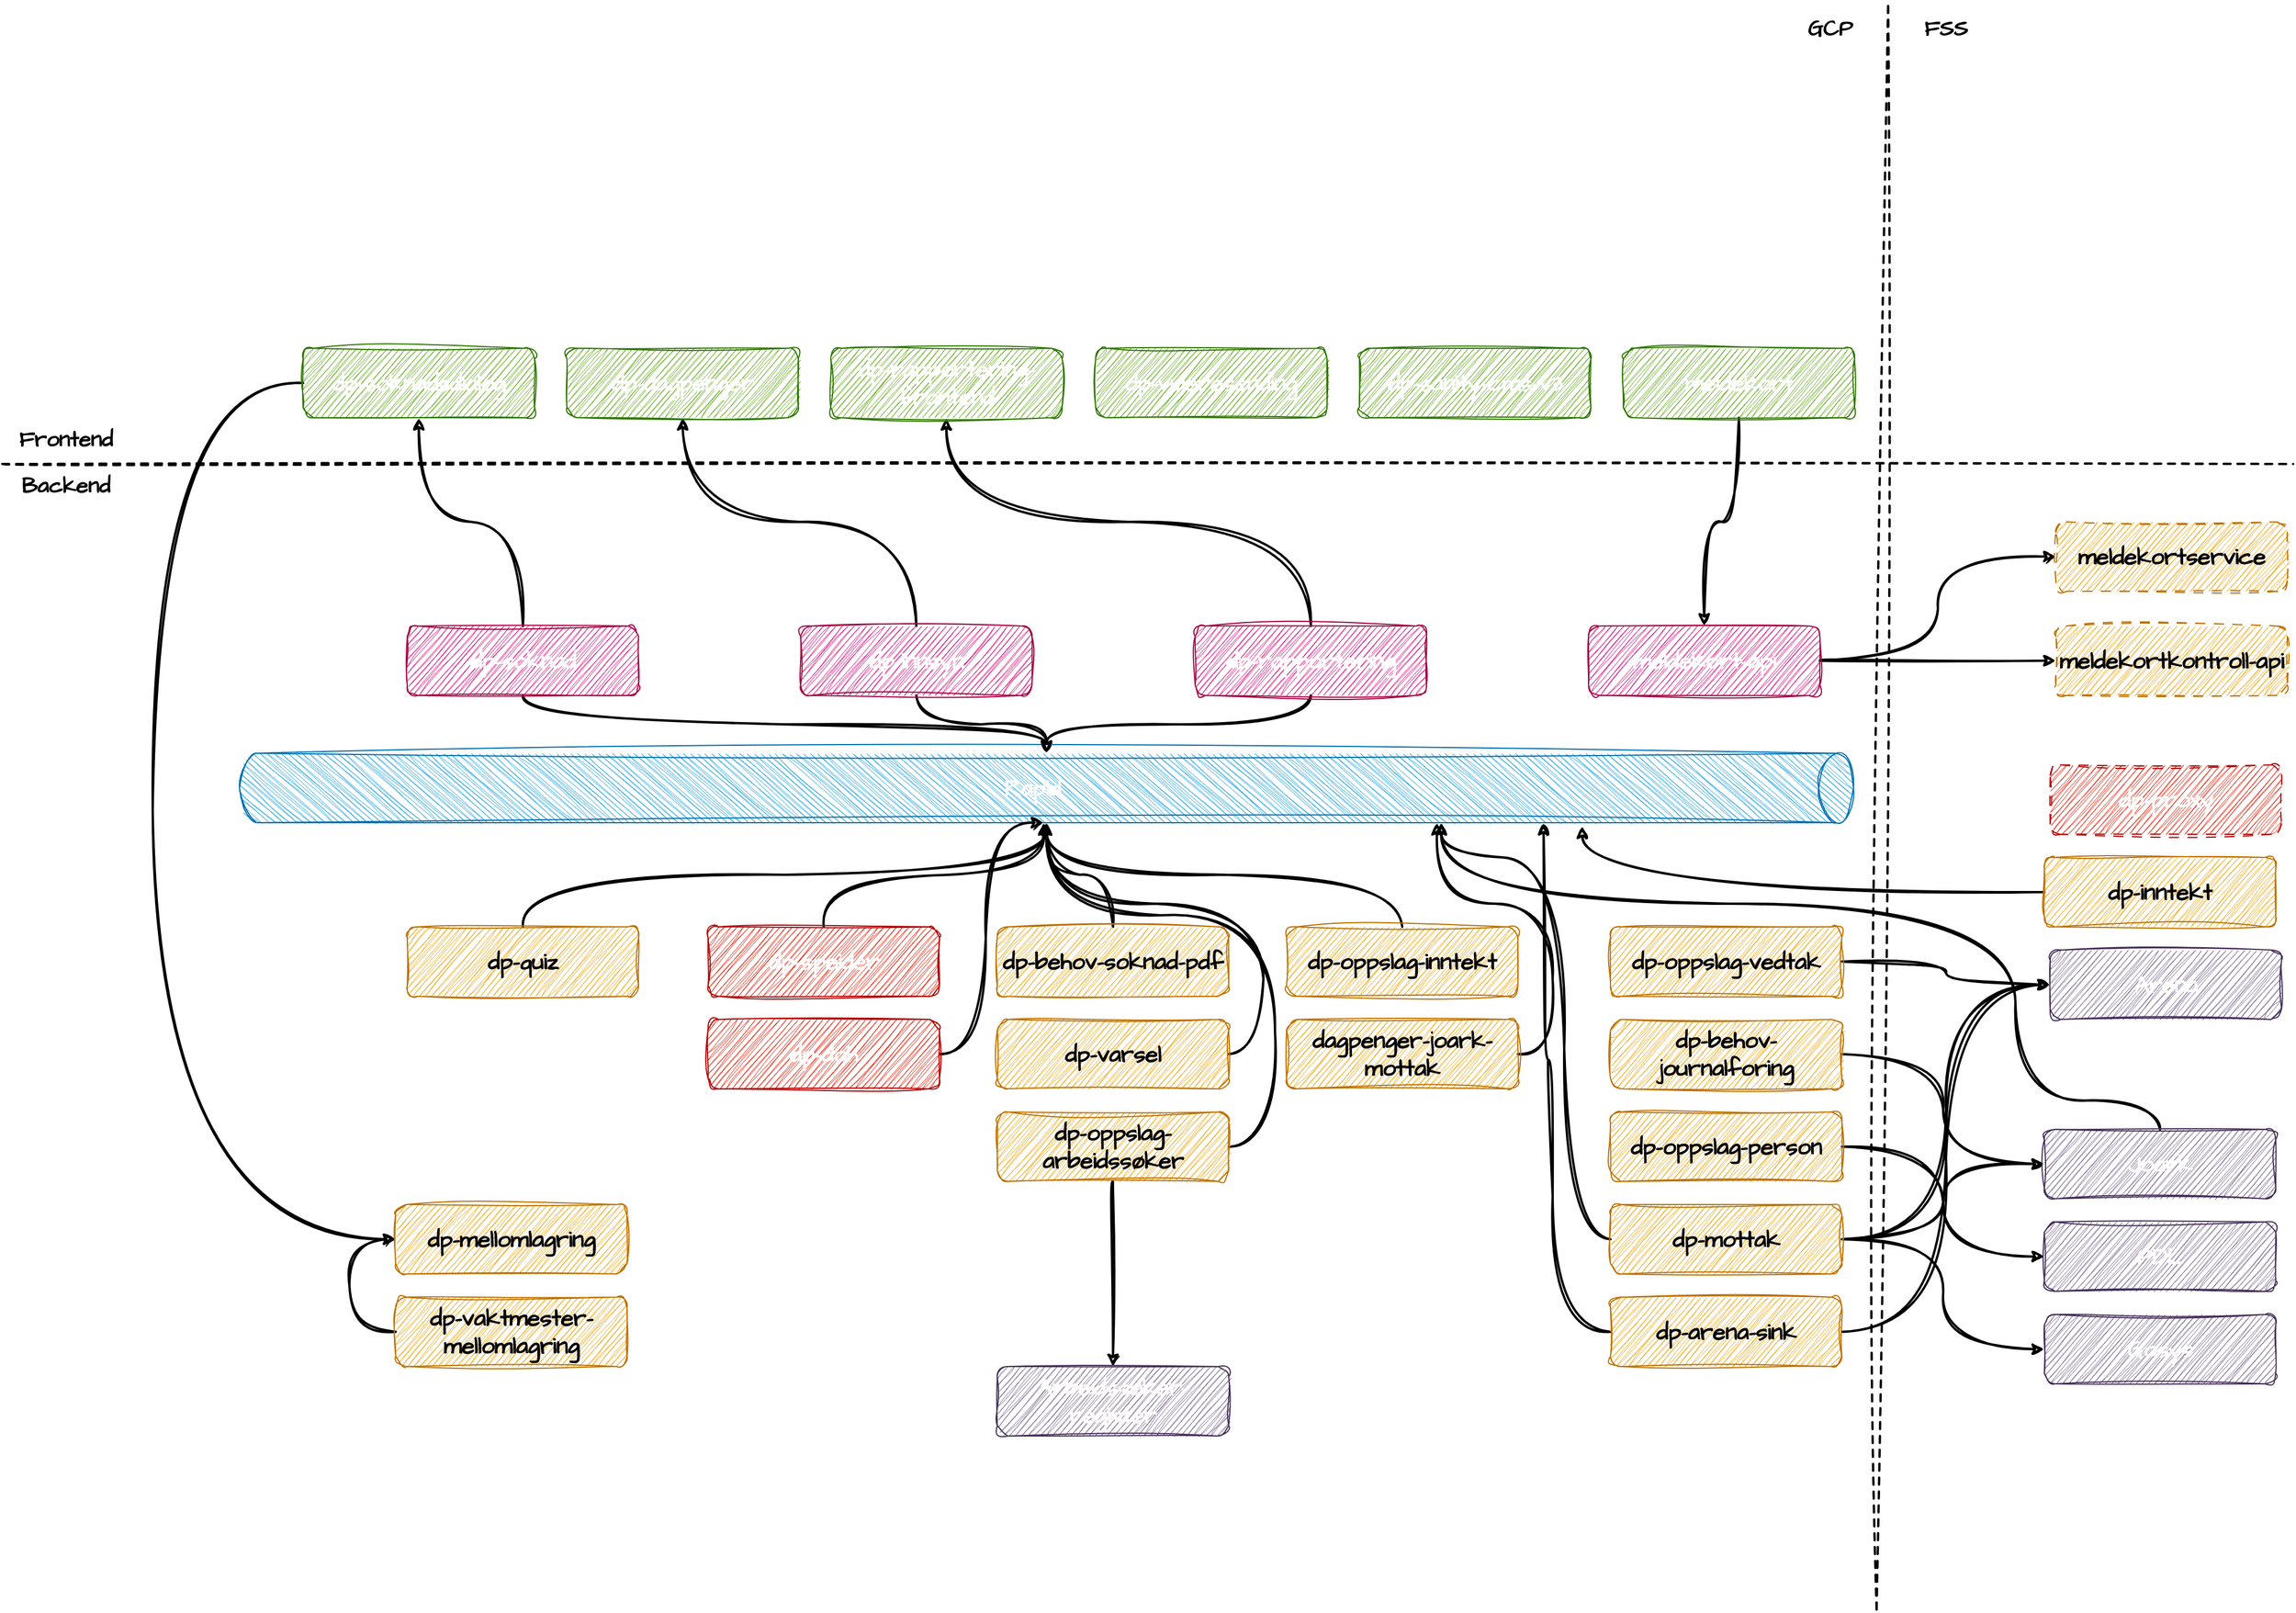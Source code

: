 <mxfile>
    <diagram id="-Lch-_9MEjzNEEFxBhNr" name="Page-1">
        <mxGraphModel dx="3910" dy="2786" grid="1" gridSize="10" guides="1" tooltips="1" connect="1" arrows="1" fold="1" page="1" pageScale="1" pageWidth="827" pageHeight="1169" math="0" shadow="0">
            <root>
                <mxCell id="0"/>
                <mxCell id="1" parent="0"/>
                <mxCell id="87" style="edgeStyle=orthogonalEdgeStyle;curved=1;html=1;entryX=0;entryY=0.5;entryDx=0;entryDy=0;strokeWidth=2;fontSize=20;exitX=0;exitY=0.5;exitDx=0;exitDy=0;sketch=1;curveFitting=1;jiggle=2;fontFamily=Architects Daughter;fontSource=https%3A%2F%2Ffonts.googleapis.com%2Fcss%3Ffamily%3DArchitects%2BDaughter;" parent="1" source="2" target="13" edge="1">
                    <mxGeometry relative="1" as="geometry">
                        <Array as="points">
                            <mxPoint x="-200" y="-70"/>
                            <mxPoint x="-200" y="670"/>
                        </Array>
                    </mxGeometry>
                </mxCell>
                <mxCell id="2" value="dp-soknadsdialog" style="rounded=1;whiteSpace=wrap;html=1;fillColor=#60a917;fontColor=#ffffff;strokeColor=#2D7600;fontSize=20;fontStyle=1;sketch=1;curveFitting=1;jiggle=2;fontFamily=Architects Daughter;fontSource=https%3A%2F%2Ffonts.googleapis.com%2Fcss%3Ffamily%3DArchitects%2BDaughter;" parent="1" vertex="1">
                    <mxGeometry x="-70" y="-100" width="200" height="60" as="geometry"/>
                </mxCell>
                <mxCell id="16" style="edgeStyle=orthogonalEdgeStyle;shape=connector;curved=1;rounded=1;html=1;labelBackgroundColor=default;strokeColor=default;fontFamily=Architects Daughter;fontSize=14;fontColor=default;endArrow=classic;fontStyle=1;strokeWidth=2;sketch=1;curveFitting=1;jiggle=2;fontSource=https%3A%2F%2Ffonts.googleapis.com%2Fcss%3Ffamily%3DArchitects%2BDaughter;" parent="1" source="3" target="15" edge="1">
                    <mxGeometry relative="1" as="geometry"/>
                </mxCell>
                <mxCell id="94" style="edgeStyle=orthogonalEdgeStyle;curved=1;html=1;entryX=0.5;entryY=1;entryDx=0;entryDy=0;strokeWidth=2;fontSize=20;sketch=1;curveFitting=1;jiggle=2;fontFamily=Architects Daughter;fontSource=https%3A%2F%2Ffonts.googleapis.com%2Fcss%3Ffamily%3DArchitects%2BDaughter;" parent="1" source="3" target="2" edge="1">
                    <mxGeometry relative="1" as="geometry"/>
                </mxCell>
                <mxCell id="3" value="dp-soknad" style="whiteSpace=wrap;html=1;rounded=1;fillColor=#d80073;fontColor=#ffffff;strokeColor=#A50040;fontSize=20;fontStyle=1;sketch=1;curveFitting=1;jiggle=2;fontFamily=Architects Daughter;fontSource=https%3A%2F%2Ffonts.googleapis.com%2Fcss%3Ffamily%3DArchitects%2BDaughter;" parent="1" vertex="1">
                    <mxGeometry x="20" y="140" width="200" height="60" as="geometry"/>
                </mxCell>
                <mxCell id="93" style="edgeStyle=orthogonalEdgeStyle;curved=1;html=1;strokeWidth=2;fontSize=20;sketch=1;curveFitting=1;jiggle=2;fontFamily=Architects Daughter;fontSource=https%3A%2F%2Ffonts.googleapis.com%2Fcss%3Ffamily%3DArchitects%2BDaughter;" parent="1" source="5" target="15" edge="1">
                    <mxGeometry relative="1" as="geometry"/>
                </mxCell>
                <mxCell id="5" value="dp-quiz" style="whiteSpace=wrap;html=1;rounded=1;fillColor=#f0a30a;fontColor=#000000;strokeColor=#BD7000;fontSize=20;fontStyle=1;sketch=1;curveFitting=1;jiggle=2;fontFamily=Architects Daughter;fontSource=https%3A%2F%2Ffonts.googleapis.com%2Fcss%3Ffamily%3DArchitects%2BDaughter;" parent="1" vertex="1">
                    <mxGeometry x="20" y="400" width="200" height="60" as="geometry"/>
                </mxCell>
                <mxCell id="19" style="edgeStyle=orthogonalEdgeStyle;shape=connector;curved=1;rounded=1;html=1;entryX=1;entryY=0.5;entryDx=0;entryDy=0;entryPerimeter=0;labelBackgroundColor=default;strokeColor=default;fontFamily=Architects Daughter;fontSize=14;fontColor=default;endArrow=classic;fontStyle=1;strokeWidth=2;sketch=1;curveFitting=1;jiggle=2;fontSource=https%3A%2F%2Ffonts.googleapis.com%2Fcss%3Ffamily%3DArchitects%2BDaughter;" parent="1" source="7" target="15" edge="1">
                    <mxGeometry relative="1" as="geometry"/>
                </mxCell>
                <mxCell id="7" value="dp-behov-soknad-pdf" style="whiteSpace=wrap;html=1;rounded=1;fillColor=#f0a30a;fontColor=#000000;strokeColor=#BD7000;fontSize=20;fontStyle=1;sketch=1;curveFitting=1;jiggle=2;fontFamily=Architects Daughter;fontSource=https%3A%2F%2Ffonts.googleapis.com%2Fcss%3Ffamily%3DArchitects%2BDaughter;" parent="1" vertex="1">
                    <mxGeometry x="530" y="400" width="200" height="60" as="geometry"/>
                </mxCell>
                <mxCell id="18" style="edgeStyle=orthogonalEdgeStyle;shape=connector;curved=1;rounded=1;html=1;entryX=1;entryY=0.5;entryDx=0;entryDy=0;entryPerimeter=0;labelBackgroundColor=default;strokeColor=default;fontFamily=Architects Daughter;fontSize=14;fontColor=default;endArrow=classic;fontStyle=1;startArrow=none;strokeWidth=2;sketch=1;curveFitting=1;jiggle=2;fontSource=https%3A%2F%2Ffonts.googleapis.com%2Fcss%3Ffamily%3DArchitects%2BDaughter;" parent="1" source="34" target="15" edge="1">
                    <mxGeometry relative="1" as="geometry"/>
                </mxCell>
                <mxCell id="84" style="edgeStyle=orthogonalEdgeStyle;curved=1;html=1;entryX=0;entryY=0.5;entryDx=0;entryDy=0;strokeWidth=2;fontSize=20;sketch=1;curveFitting=1;jiggle=2;fontFamily=Architects Daughter;fontSource=https%3A%2F%2Ffonts.googleapis.com%2Fcss%3Ffamily%3DArchitects%2BDaughter;" parent="1" source="12" target="25" edge="1">
                    <mxGeometry relative="1" as="geometry"/>
                </mxCell>
                <mxCell id="12" value="dp-behov-journalforing" style="whiteSpace=wrap;html=1;rounded=1;fillColor=#f0a30a;fontColor=#000000;strokeColor=#BD7000;fontSize=20;fontStyle=1;sketch=1;curveFitting=1;jiggle=2;fontFamily=Architects Daughter;fontSource=https%3A%2F%2Ffonts.googleapis.com%2Fcss%3Ffamily%3DArchitects%2BDaughter;" parent="1" vertex="1">
                    <mxGeometry x="1060" y="480" width="200" height="60" as="geometry"/>
                </mxCell>
                <mxCell id="13" value="dp-mellomlagring" style="whiteSpace=wrap;html=1;rounded=1;fillColor=#f0a30a;fontColor=#000000;strokeColor=#BD7000;fontSize=20;fontStyle=1;sketch=1;curveFitting=1;jiggle=2;fontFamily=Architects Daughter;fontSource=https%3A%2F%2Ffonts.googleapis.com%2Fcss%3Ffamily%3DArchitects%2BDaughter;" parent="1" vertex="1">
                    <mxGeometry x="10" y="640" width="200" height="60" as="geometry"/>
                </mxCell>
                <mxCell id="15" value="Rapid" style="shape=cylinder3;whiteSpace=wrap;html=1;boundedLbl=1;backgroundOutline=1;size=15;fontFamily=Architects Daughter;fontSize=20;rotation=90;horizontal=0;fillColor=#1ba1e2;strokeColor=#006EAF;fontColor=#ffffff;fontStyle=1;sketch=1;curveFitting=1;jiggle=2;fontSource=https%3A%2F%2Ffonts.googleapis.com%2Fcss%3Ffamily%3DArchitects%2BDaughter;" parent="1" vertex="1">
                    <mxGeometry x="542.5" y="-417.5" width="60" height="1395" as="geometry"/>
                </mxCell>
                <mxCell id="102" style="edgeStyle=orthogonalEdgeStyle;curved=1;html=1;entryX=1;entryY=0;entryDx=0;entryDy=356.25;entryPerimeter=0;strokeWidth=2;exitX=0;exitY=0.5;exitDx=0;exitDy=0;sketch=1;curveFitting=1;jiggle=2;fontFamily=Architects Daughter;fontSource=https%3A%2F%2Ffonts.googleapis.com%2Fcss%3Ffamily%3DArchitects%2BDaughter;" parent="1" source="22" target="15" edge="1">
                    <mxGeometry relative="1" as="geometry">
                        <Array as="points">
                            <mxPoint x="1020" y="670"/>
                            <mxPoint x="1020" y="340"/>
                            <mxPoint x="914" y="340"/>
                        </Array>
                    </mxGeometry>
                </mxCell>
                <mxCell id="105" style="edgeStyle=orthogonalEdgeStyle;curved=1;html=1;entryX=0;entryY=0.5;entryDx=0;entryDy=0;strokeWidth=2;sketch=1;curveFitting=1;jiggle=2;fontFamily=Architects Daughter;fontSource=https%3A%2F%2Ffonts.googleapis.com%2Fcss%3Ffamily%3DArchitects%2BDaughter;" parent="1" source="22" target="24" edge="1">
                    <mxGeometry relative="1" as="geometry"/>
                </mxCell>
                <mxCell id="106" style="edgeStyle=orthogonalEdgeStyle;curved=1;html=1;entryX=0;entryY=0.5;entryDx=0;entryDy=0;strokeWidth=2;sketch=1;curveFitting=1;jiggle=2;fontFamily=Architects Daughter;fontSource=https%3A%2F%2Ffonts.googleapis.com%2Fcss%3Ffamily%3DArchitects%2BDaughter;" parent="1" source="22" target="25" edge="1">
                    <mxGeometry relative="1" as="geometry"/>
                </mxCell>
                <mxCell id="107" style="edgeStyle=orthogonalEdgeStyle;curved=1;html=1;entryX=0;entryY=0.5;entryDx=0;entryDy=0;strokeWidth=2;sketch=1;curveFitting=1;jiggle=2;fontFamily=Architects Daughter;fontSource=https%3A%2F%2Ffonts.googleapis.com%2Fcss%3Ffamily%3DArchitects%2BDaughter;" parent="1" source="22" target="23" edge="1">
                    <mxGeometry relative="1" as="geometry"/>
                </mxCell>
                <mxCell id="22" value="dp-mottak" style="whiteSpace=wrap;html=1;rounded=1;fillColor=#f0a30a;fontColor=#000000;strokeColor=#BD7000;fontSize=20;fontStyle=1;sketch=1;curveFitting=1;jiggle=2;fontFamily=Architects Daughter;fontSource=https%3A%2F%2Ffonts.googleapis.com%2Fcss%3Ffamily%3DArchitects%2BDaughter;" parent="1" vertex="1">
                    <mxGeometry x="1060" y="640" width="200" height="60" as="geometry"/>
                </mxCell>
                <mxCell id="23" value="Arena" style="rounded=1;whiteSpace=wrap;html=1;fontFamily=Architects Daughter;fontSize=20;fontColor=#ffffff;fillColor=#76608a;strokeColor=#432D57;fontStyle=1;sketch=1;curveFitting=1;jiggle=2;fontSource=https%3A%2F%2Ffonts.googleapis.com%2Fcss%3Ffamily%3DArchitects%2BDaughter;" parent="1" vertex="1">
                    <mxGeometry x="1440" y="420" width="200" height="60" as="geometry"/>
                </mxCell>
                <mxCell id="24" value="Gosys" style="rounded=1;whiteSpace=wrap;html=1;fontFamily=Architects Daughter;fontSize=20;fontColor=#ffffff;fillColor=#76608a;strokeColor=#432D57;fontStyle=1;sketch=1;curveFitting=1;jiggle=2;fontSource=https%3A%2F%2Ffonts.googleapis.com%2Fcss%3Ffamily%3DArchitects%2BDaughter;" parent="1" vertex="1">
                    <mxGeometry x="1435" y="735" width="200" height="60" as="geometry"/>
                </mxCell>
                <mxCell id="99" style="edgeStyle=orthogonalEdgeStyle;curved=1;html=1;entryX=1;entryY=0;entryDx=0;entryDy=356.25;entryPerimeter=0;strokeWidth=2;exitX=0.5;exitY=0;exitDx=0;exitDy=0;sketch=1;curveFitting=1;jiggle=2;fontFamily=Architects Daughter;fontSource=https%3A%2F%2Ffonts.googleapis.com%2Fcss%3Ffamily%3DArchitects%2BDaughter;" parent="1" source="25" target="15" edge="1">
                    <mxGeometry relative="1" as="geometry">
                        <Array as="points">
                            <mxPoint x="1535" y="550"/>
                            <mxPoint x="1410" y="550"/>
                            <mxPoint x="1410" y="380"/>
                            <mxPoint x="914" y="380"/>
                        </Array>
                    </mxGeometry>
                </mxCell>
                <mxCell id="25" value="Joark" style="rounded=1;whiteSpace=wrap;html=1;fontFamily=Architects Daughter;fontSize=20;fontColor=#ffffff;fillColor=#76608a;strokeColor=#432D57;fontStyle=1;sketch=1;curveFitting=1;jiggle=2;fontSource=https%3A%2F%2Ffonts.googleapis.com%2Fcss%3Ffamily%3DArchitects%2BDaughter;" parent="1" vertex="1">
                    <mxGeometry x="1435" y="575" width="200" height="60" as="geometry"/>
                </mxCell>
                <mxCell id="100" style="edgeStyle=orthogonalEdgeStyle;curved=1;html=1;strokeWidth=2;exitX=1;exitY=0.5;exitDx=0;exitDy=0;sketch=1;curveFitting=1;jiggle=2;fontFamily=Architects Daughter;fontSource=https%3A%2F%2Ffonts.googleapis.com%2Fcss%3Ffamily%3DArchitects%2BDaughter;" parent="1" source="27" edge="1">
                    <mxGeometry relative="1" as="geometry">
                        <mxPoint x="910" y="310" as="targetPoint"/>
                        <Array as="points">
                            <mxPoint x="1010" y="510"/>
                            <mxPoint x="1010" y="380"/>
                            <mxPoint x="910" y="380"/>
                        </Array>
                    </mxGeometry>
                </mxCell>
                <mxCell id="27" value="dagpenger-joark-mottak" style="rounded=1;whiteSpace=wrap;html=1;fontFamily=Architects Daughter;fontSize=20;fontColor=#000000;fillColor=#f0a30a;strokeColor=#BD7000;fontStyle=1;sketch=1;curveFitting=1;jiggle=2;fontSource=https%3A%2F%2Ffonts.googleapis.com%2Fcss%3Ffamily%3DArchitects%2BDaughter;" parent="1" vertex="1">
                    <mxGeometry x="780" y="480" width="200" height="60" as="geometry"/>
                </mxCell>
                <mxCell id="83" style="edgeStyle=orthogonalEdgeStyle;curved=1;html=1;entryX=0;entryY=0.5;entryDx=0;entryDy=0;strokeWidth=2;fontSize=20;sketch=1;curveFitting=1;jiggle=2;fontFamily=Architects Daughter;fontSource=https%3A%2F%2Ffonts.googleapis.com%2Fcss%3Ffamily%3DArchitects%2BDaughter;" parent="1" source="28" target="29" edge="1">
                    <mxGeometry relative="1" as="geometry"/>
                </mxCell>
                <mxCell id="28" value="dp-oppslag-person" style="rounded=1;whiteSpace=wrap;html=1;fontFamily=Architects Daughter;fontSize=20;fontColor=#000000;fillColor=#f0a30a;strokeColor=#BD7000;fontStyle=1;sketch=1;curveFitting=1;jiggle=2;fontSource=https%3A%2F%2Ffonts.googleapis.com%2Fcss%3Ffamily%3DArchitects%2BDaughter;" parent="1" vertex="1">
                    <mxGeometry x="1060" y="560" width="200" height="60" as="geometry"/>
                </mxCell>
                <mxCell id="29" value="PDL" style="rounded=1;whiteSpace=wrap;html=1;fontFamily=Architects Daughter;fontSize=20;fontColor=#ffffff;fillColor=#76608a;strokeColor=#432D57;fontStyle=1;sketch=1;curveFitting=1;jiggle=2;fontSource=https%3A%2F%2Ffonts.googleapis.com%2Fcss%3Ffamily%3DArchitects%2BDaughter;" parent="1" vertex="1">
                    <mxGeometry x="1435" y="655" width="200" height="60" as="geometry"/>
                </mxCell>
                <mxCell id="92" style="edgeStyle=orthogonalEdgeStyle;curved=1;html=1;entryX=0.5;entryY=0;entryDx=0;entryDy=0;strokeWidth=2;fontSize=20;sketch=1;curveFitting=1;jiggle=2;fontFamily=Architects Daughter;fontSource=https%3A%2F%2Ffonts.googleapis.com%2Fcss%3Ffamily%3DArchitects%2BDaughter;" parent="1" source="31" target="32" edge="1">
                    <mxGeometry relative="1" as="geometry"/>
                </mxCell>
                <mxCell id="96" style="edgeStyle=orthogonalEdgeStyle;curved=1;html=1;entryX=1;entryY=0.5;entryDx=0;entryDy=0;entryPerimeter=0;strokeWidth=2;exitX=1;exitY=0.5;exitDx=0;exitDy=0;sketch=1;curveFitting=1;jiggle=2;fontFamily=Architects Daughter;fontSource=https%3A%2F%2Ffonts.googleapis.com%2Fcss%3Ffamily%3DArchitects%2BDaughter;" parent="1" source="31" target="15" edge="1">
                    <mxGeometry relative="1" as="geometry">
                        <Array as="points">
                            <mxPoint x="770" y="590"/>
                            <mxPoint x="770" y="390"/>
                            <mxPoint x="573" y="390"/>
                        </Array>
                    </mxGeometry>
                </mxCell>
                <mxCell id="31" value="dp-oppslag-arbeidssøker" style="rounded=1;whiteSpace=wrap;html=1;fontFamily=Architects Daughter;fontSize=20;fontColor=#000000;fillColor=#f0a30a;strokeColor=#BD7000;fontStyle=1;sketch=1;curveFitting=1;jiggle=2;fontSource=https%3A%2F%2Ffonts.googleapis.com%2Fcss%3Ffamily%3DArchitects%2BDaughter;" parent="1" vertex="1">
                    <mxGeometry x="530" y="560" width="200" height="60" as="geometry"/>
                </mxCell>
                <mxCell id="32" value="Arbeidssøker-register" style="rounded=1;whiteSpace=wrap;html=1;fontFamily=Architects Daughter;fontSize=20;fontColor=#ffffff;fillColor=#76608a;strokeColor=#432D57;fontStyle=1;sketch=1;curveFitting=1;jiggle=2;fontSource=https%3A%2F%2Ffonts.googleapis.com%2Fcss%3Ffamily%3DArchitects%2BDaughter;" parent="1" vertex="1">
                    <mxGeometry x="530" y="780" width="200" height="60" as="geometry"/>
                </mxCell>
                <mxCell id="108" style="edgeStyle=orthogonalEdgeStyle;curved=1;html=1;entryX=1.05;entryY=0.168;entryDx=0;entryDy=0;entryPerimeter=0;strokeWidth=2;exitX=0;exitY=0.5;exitDx=0;exitDy=0;sketch=1;curveFitting=1;jiggle=2;fontFamily=Architects Daughter;fontSource=https%3A%2F%2Ffonts.googleapis.com%2Fcss%3Ffamily%3DArchitects%2BDaughter;" parent="1" source="35" target="15" edge="1">
                    <mxGeometry relative="1" as="geometry">
                        <Array as="points">
                            <mxPoint x="1036" y="370"/>
                        </Array>
                    </mxGeometry>
                </mxCell>
                <mxCell id="35" value="dp-inntekt" style="whiteSpace=wrap;html=1;fontSize=20;rounded=1;fillColor=#f0a30a;fontColor=#000000;strokeColor=#BD7000;fontStyle=1;sketch=1;curveFitting=1;jiggle=2;fontFamily=Architects Daughter;fontSource=https%3A%2F%2Ffonts.googleapis.com%2Fcss%3Ffamily%3DArchitects%2BDaughter;" parent="1" vertex="1">
                    <mxGeometry x="1435" y="340" width="200" height="60" as="geometry"/>
                </mxCell>
                <mxCell id="89" style="edgeStyle=orthogonalEdgeStyle;curved=1;html=1;entryX=0;entryY=0.5;entryDx=0;entryDy=0;strokeWidth=2;fontSize=20;sketch=1;curveFitting=1;jiggle=2;fontFamily=Architects Daughter;fontSource=https%3A%2F%2Ffonts.googleapis.com%2Fcss%3Ffamily%3DArchitects%2BDaughter;" parent="1" source="37" target="23" edge="1">
                    <mxGeometry relative="1" as="geometry"/>
                </mxCell>
                <mxCell id="37" value="dp-oppslag-vedtak" style="whiteSpace=wrap;html=1;fontSize=20;rounded=1;fillColor=#f0a30a;fontColor=#000000;strokeColor=#BD7000;fontStyle=1;sketch=1;curveFitting=1;jiggle=2;fontFamily=Architects Daughter;fontSource=https%3A%2F%2Ffonts.googleapis.com%2Fcss%3Ffamily%3DArchitects%2BDaughter;" parent="1" vertex="1">
                    <mxGeometry x="1060" y="400" width="200" height="60" as="geometry"/>
                </mxCell>
                <mxCell id="42" value="" style="edgeStyle=orthogonalEdgeStyle;shape=connector;curved=1;rounded=1;html=1;entryX=0.5;entryY=1;entryDx=0;entryDy=0;labelBackgroundColor=default;strokeColor=default;fontFamily=Architects Daughter;fontSize=10;fontColor=default;endArrow=classic;fontStyle=0;exitX=0.5;exitY=0;exitDx=0;exitDy=0;strokeWidth=2;sketch=1;curveFitting=1;jiggle=2;fontSource=https%3A%2F%2Ffonts.googleapis.com%2Fcss%3Ffamily%3DArchitects%2BDaughter;" parent="1" source="39" target="40" edge="1">
                    <mxGeometry relative="1" as="geometry"/>
                </mxCell>
                <mxCell id="109" style="edgeStyle=orthogonalEdgeStyle;curved=1;html=1;entryX=0;entryY=0.5;entryDx=0;entryDy=0;entryPerimeter=0;strokeWidth=2;sketch=1;curveFitting=1;jiggle=2;fontFamily=Architects Daughter;fontSource=https%3A%2F%2Ffonts.googleapis.com%2Fcss%3Ffamily%3DArchitects%2BDaughter;" parent="1" source="39" target="15" edge="1">
                    <mxGeometry relative="1" as="geometry"/>
                </mxCell>
                <mxCell id="39" value="dp-innsyn" style="whiteSpace=wrap;html=1;fontSize=20;rounded=1;fillColor=#d80073;fontColor=#ffffff;strokeColor=#A50040;fontStyle=1;sketch=1;curveFitting=1;jiggle=2;fontFamily=Architects Daughter;fontSource=https%3A%2F%2Ffonts.googleapis.com%2Fcss%3Ffamily%3DArchitects%2BDaughter;" parent="1" vertex="1">
                    <mxGeometry x="360" y="140" width="200" height="60" as="geometry"/>
                </mxCell>
                <mxCell id="40" value="dp-dagpenger" style="whiteSpace=wrap;html=1;rounded=1;fillColor=#60a917;fontColor=#ffffff;strokeColor=#2D7600;fontSize=20;fontStyle=1;sketch=1;curveFitting=1;jiggle=2;fontFamily=Architects Daughter;fontSource=https%3A%2F%2Ffonts.googleapis.com%2Fcss%3Ffamily%3DArchitects%2BDaughter;" parent="1" vertex="1">
                    <mxGeometry x="158" y="-100" width="200" height="60" as="geometry"/>
                </mxCell>
                <mxCell id="45" value="" style="edgeStyle=orthogonalEdgeStyle;shape=connector;curved=1;rounded=1;html=1;labelBackgroundColor=default;strokeColor=default;fontFamily=Architects Daughter;fontSize=14;fontColor=default;endArrow=classic;fontStyle=1;exitX=0.5;exitY=0;exitDx=0;exitDy=0;strokeWidth=2;sketch=1;curveFitting=1;jiggle=2;fontSource=https%3A%2F%2Ffonts.googleapis.com%2Fcss%3Ffamily%3DArchitects%2BDaughter;" parent="1" source="43" target="44" edge="1">
                    <mxGeometry relative="1" as="geometry"/>
                </mxCell>
                <mxCell id="46" style="edgeStyle=orthogonalEdgeStyle;shape=connector;curved=1;rounded=1;html=1;entryX=0;entryY=0.5;entryDx=0;entryDy=0;entryPerimeter=0;labelBackgroundColor=default;strokeColor=default;fontFamily=Architects Daughter;fontSize=14;fontColor=default;endArrow=classic;fontStyle=1;strokeWidth=2;sketch=1;curveFitting=1;jiggle=2;fontSource=https%3A%2F%2Ffonts.googleapis.com%2Fcss%3Ffamily%3DArchitects%2BDaughter;" parent="1" source="43" target="15" edge="1">
                    <mxGeometry relative="1" as="geometry"/>
                </mxCell>
                <mxCell id="43" value="dp-rapportering" style="whiteSpace=wrap;html=1;fontSize=20;rounded=1;fillColor=#d80073;fontColor=#ffffff;strokeColor=#A50040;fontStyle=1;sketch=1;curveFitting=1;jiggle=2;fontFamily=Architects Daughter;fontSource=https%3A%2F%2Ffonts.googleapis.com%2Fcss%3Ffamily%3DArchitects%2BDaughter;" parent="1" vertex="1">
                    <mxGeometry x="701" y="140" width="200" height="60" as="geometry"/>
                </mxCell>
                <mxCell id="44" value="dp-rapportering-frontend" style="whiteSpace=wrap;html=1;fontSize=20;rounded=1;fillColor=#60a917;fontColor=#ffffff;strokeColor=#2D7600;fontStyle=1;sketch=1;curveFitting=1;jiggle=2;fontFamily=Architects Daughter;fontSource=https%3A%2F%2Ffonts.googleapis.com%2Fcss%3Ffamily%3DArchitects%2BDaughter;" parent="1" vertex="1">
                    <mxGeometry x="386" y="-100" width="200" height="60" as="geometry"/>
                </mxCell>
                <mxCell id="90" style="edgeStyle=orthogonalEdgeStyle;curved=1;html=1;entryX=0;entryY=0.5;entryDx=0;entryDy=0;strokeWidth=2;fontSize=20;sketch=1;curveFitting=1;jiggle=2;fontFamily=Architects Daughter;fontSource=https%3A%2F%2Ffonts.googleapis.com%2Fcss%3Ffamily%3DArchitects%2BDaughter;" parent="1" source="47" target="49" edge="1">
                    <mxGeometry relative="1" as="geometry"/>
                </mxCell>
                <mxCell id="91" style="edgeStyle=orthogonalEdgeStyle;curved=1;html=1;entryX=0;entryY=0.5;entryDx=0;entryDy=0;strokeWidth=2;fontSize=20;sketch=1;curveFitting=1;jiggle=2;fontFamily=Architects Daughter;fontSource=https%3A%2F%2Ffonts.googleapis.com%2Fcss%3Ffamily%3DArchitects%2BDaughter;" parent="1" source="47" target="50" edge="1">
                    <mxGeometry relative="1" as="geometry"/>
                </mxCell>
                <mxCell id="47" value="meldekort-api" style="whiteSpace=wrap;html=1;fontSize=20;rounded=1;fillColor=#d80073;fontColor=#ffffff;strokeColor=#A50040;fontStyle=1;sketch=1;curveFitting=1;jiggle=2;fontFamily=Architects Daughter;fontSource=https%3A%2F%2Ffonts.googleapis.com%2Fcss%3Ffamily%3DArchitects%2BDaughter;" parent="1" vertex="1">
                    <mxGeometry x="1041" y="140" width="200" height="60" as="geometry"/>
                </mxCell>
                <mxCell id="55" value="" style="edgeStyle=orthogonalEdgeStyle;shape=connector;curved=1;rounded=1;html=1;entryX=0.5;entryY=0;entryDx=0;entryDy=0;labelBackgroundColor=default;strokeColor=default;fontFamily=Architects Daughter;fontSize=10;fontColor=default;endArrow=classic;fontStyle=0;strokeWidth=2;sketch=1;curveFitting=1;jiggle=2;fontSource=https%3A%2F%2Ffonts.googleapis.com%2Fcss%3Ffamily%3DArchitects%2BDaughter;" parent="1" source="48" target="47" edge="1">
                    <mxGeometry relative="1" as="geometry"/>
                </mxCell>
                <mxCell id="48" value="meldekort" style="whiteSpace=wrap;html=1;fontSize=20;rounded=1;fillColor=#60a917;fontColor=#ffffff;strokeColor=#2D7600;fontStyle=1;sketch=1;curveFitting=1;jiggle=2;fontFamily=Architects Daughter;fontSource=https%3A%2F%2Ffonts.googleapis.com%2Fcss%3Ffamily%3DArchitects%2BDaughter;" parent="1" vertex="1">
                    <mxGeometry x="1071" y="-100" width="200" height="60" as="geometry"/>
                </mxCell>
                <mxCell id="49" value="meldekortservice" style="whiteSpace=wrap;html=1;fontSize=20;rounded=1;dashed=1;dashPattern=8 8;fillColor=#f0a30a;fontColor=#000000;strokeColor=#BD7000;fontStyle=1;sketch=1;curveFitting=1;jiggle=2;fontFamily=Architects Daughter;fontSource=https%3A%2F%2Ffonts.googleapis.com%2Fcss%3Ffamily%3DArchitects%2BDaughter;" parent="1" vertex="1">
                    <mxGeometry x="1445" y="50" width="200" height="60" as="geometry"/>
                </mxCell>
                <mxCell id="50" value="meldekortkontroll-api" style="whiteSpace=wrap;html=1;fontSize=20;rounded=1;dashed=1;dashPattern=8 8;fillColor=#f0a30a;fontColor=#000000;strokeColor=#BD7000;fontStyle=1;sketch=1;curveFitting=1;jiggle=2;fontFamily=Architects Daughter;fontSource=https%3A%2F%2Ffonts.googleapis.com%2Fcss%3Ffamily%3DArchitects%2BDaughter;" parent="1" vertex="1">
                    <mxGeometry x="1445" y="140" width="200" height="60" as="geometry"/>
                </mxCell>
                <mxCell id="51" value="dp-proxy" style="whiteSpace=wrap;html=1;fontSize=20;rounded=1;dashed=1;dashPattern=8 8;fillColor=#e51400;fontColor=#ffffff;strokeColor=#B20000;fontStyle=1;sketch=1;curveFitting=1;jiggle=2;fontFamily=Architects Daughter;fontSource=https%3A%2F%2Ffonts.googleapis.com%2Fcss%3Ffamily%3DArchitects%2BDaughter;" parent="1" vertex="1">
                    <mxGeometry x="1440" y="260" width="200" height="60" as="geometry"/>
                </mxCell>
                <mxCell id="97" style="edgeStyle=orthogonalEdgeStyle;curved=1;html=1;strokeWidth=2;exitX=0.5;exitY=0;exitDx=0;exitDy=0;sketch=1;curveFitting=1;jiggle=2;fontFamily=Architects Daughter;fontSource=https%3A%2F%2Ffonts.googleapis.com%2Fcss%3Ffamily%3DArchitects%2BDaughter;" parent="1" source="52" edge="1">
                    <mxGeometry relative="1" as="geometry">
                        <mxPoint x="570" y="310" as="targetPoint"/>
                    </mxGeometry>
                </mxCell>
                <mxCell id="52" value="dp-speider" style="whiteSpace=wrap;html=1;fontSize=20;rounded=1;fillColor=#e51400;fontColor=#ffffff;strokeColor=#B20000;fontStyle=1;sketch=1;curveFitting=1;jiggle=2;fontFamily=Architects Daughter;fontSource=https%3A%2F%2Ffonts.googleapis.com%2Fcss%3Ffamily%3DArchitects%2BDaughter;" parent="1" vertex="1">
                    <mxGeometry x="280" y="400" width="200" height="60" as="geometry"/>
                </mxCell>
                <mxCell id="98" style="edgeStyle=orthogonalEdgeStyle;curved=1;html=1;strokeWidth=2;sketch=1;curveFitting=1;jiggle=2;fontFamily=Architects Daughter;fontSource=https%3A%2F%2Ffonts.googleapis.com%2Fcss%3Ffamily%3DArchitects%2BDaughter;" parent="1" source="53" edge="1">
                    <mxGeometry relative="1" as="geometry">
                        <mxPoint x="570" y="310" as="targetPoint"/>
                        <Array as="points">
                            <mxPoint x="520" y="510"/>
                            <mxPoint x="520" y="310"/>
                        </Array>
                    </mxGeometry>
                </mxCell>
                <mxCell id="53" value="dp-doh" style="whiteSpace=wrap;html=1;fontSize=20;rounded=1;fillColor=#e51400;fontColor=#ffffff;strokeColor=#B20000;fontStyle=1;sketch=1;curveFitting=1;jiggle=2;fontFamily=Architects Daughter;fontSource=https%3A%2F%2Ffonts.googleapis.com%2Fcss%3Ffamily%3DArchitects%2BDaughter;" parent="1" vertex="1">
                    <mxGeometry x="280" y="480" width="200" height="60" as="geometry"/>
                </mxCell>
                <mxCell id="85" style="edgeStyle=orthogonalEdgeStyle;curved=1;html=1;entryX=0;entryY=0.5;entryDx=0;entryDy=0;strokeWidth=2;fontSize=20;exitX=0;exitY=0.5;exitDx=0;exitDy=0;sketch=1;curveFitting=1;jiggle=2;fontFamily=Architects Daughter;fontSource=https%3A%2F%2Ffonts.googleapis.com%2Fcss%3Ffamily%3DArchitects%2BDaughter;" parent="1" source="54" target="13" edge="1">
                    <mxGeometry relative="1" as="geometry">
                        <Array as="points">
                            <mxPoint x="-30" y="750"/>
                            <mxPoint x="-30" y="670"/>
                        </Array>
                    </mxGeometry>
                </mxCell>
                <mxCell id="54" value="dp-vaktmester-mellomlagring" style="whiteSpace=wrap;html=1;fontSize=20;rounded=1;fillColor=#f0a30a;fontColor=#000000;strokeColor=#BD7000;fontStyle=1;sketch=1;curveFitting=1;jiggle=2;fontFamily=Architects Daughter;fontSource=https%3A%2F%2Ffonts.googleapis.com%2Fcss%3Ffamily%3DArchitects%2BDaughter;" parent="1" vertex="1">
                    <mxGeometry x="10" y="720" width="200" height="60" as="geometry"/>
                </mxCell>
                <mxCell id="59" value="dp-videresending" style="whiteSpace=wrap;html=1;fontSize=20;rounded=1;fillColor=#60a917;fontColor=#ffffff;strokeColor=#2D7600;fontStyle=1;sketch=1;curveFitting=1;jiggle=2;fontFamily=Architects Daughter;fontSource=https%3A%2F%2Ffonts.googleapis.com%2Fcss%3Ffamily%3DArchitects%2BDaughter;" parent="1" vertex="1">
                    <mxGeometry x="615" y="-100" width="200" height="60" as="geometry"/>
                </mxCell>
                <mxCell id="95" style="edgeStyle=orthogonalEdgeStyle;html=1;entryX=1;entryY=0.5;entryDx=0;entryDy=0;entryPerimeter=0;strokeWidth=2;curved=1;exitX=1;exitY=0.5;exitDx=0;exitDy=0;sketch=1;curveFitting=1;jiggle=2;fontFamily=Architects Daughter;fontSource=https%3A%2F%2Ffonts.googleapis.com%2Fcss%3Ffamily%3DArchitects%2BDaughter;" parent="1" source="60" target="15" edge="1">
                    <mxGeometry relative="1" as="geometry">
                        <Array as="points">
                            <mxPoint x="760" y="510"/>
                            <mxPoint x="760" y="380"/>
                            <mxPoint x="573" y="380"/>
                        </Array>
                    </mxGeometry>
                </mxCell>
                <mxCell id="60" value="dp-varsel" style="whiteSpace=wrap;html=1;fontSize=20;rounded=1;fillColor=#f0a30a;fontColor=#000000;strokeColor=#BD7000;fontStyle=1;sketch=1;curveFitting=1;jiggle=2;fontFamily=Architects Daughter;fontSource=https%3A%2F%2Ffonts.googleapis.com%2Fcss%3Ffamily%3DArchitects%2BDaughter;" parent="1" vertex="1">
                    <mxGeometry x="530" y="480" width="200" height="60" as="geometry"/>
                </mxCell>
                <mxCell id="61" value="dp-sanity-cms-v3" style="whiteSpace=wrap;html=1;fontSize=20;rounded=1;fillColor=#60a917;fontColor=#ffffff;strokeColor=#2D7600;fontStyle=1;sketch=1;curveFitting=1;jiggle=2;fontFamily=Architects Daughter;fontSource=https%3A%2F%2Ffonts.googleapis.com%2Fcss%3Ffamily%3DArchitects%2BDaughter;" parent="1" vertex="1">
                    <mxGeometry x="843" y="-100" width="200" height="60" as="geometry"/>
                </mxCell>
                <mxCell id="103" style="edgeStyle=orthogonalEdgeStyle;curved=1;html=1;entryX=1;entryY=0.192;entryDx=0;entryDy=0;entryPerimeter=0;strokeWidth=2;exitX=0;exitY=0.5;exitDx=0;exitDy=0;sketch=1;curveFitting=1;jiggle=2;fontFamily=Architects Daughter;fontSource=https%3A%2F%2Ffonts.googleapis.com%2Fcss%3Ffamily%3DArchitects%2BDaughter;" parent="1" source="62" target="15" edge="1">
                    <mxGeometry relative="1" as="geometry">
                        <Array as="points">
                            <mxPoint x="1010" y="750"/>
                            <mxPoint x="1010" y="515"/>
                            <mxPoint x="1002" y="515"/>
                        </Array>
                    </mxGeometry>
                </mxCell>
                <mxCell id="104" style="edgeStyle=orthogonalEdgeStyle;curved=1;html=1;entryX=0;entryY=0.5;entryDx=0;entryDy=0;strokeWidth=2;sketch=1;curveFitting=1;jiggle=2;fontFamily=Architects Daughter;fontSource=https%3A%2F%2Ffonts.googleapis.com%2Fcss%3Ffamily%3DArchitects%2BDaughter;" parent="1" source="62" target="23" edge="1">
                    <mxGeometry relative="1" as="geometry"/>
                </mxCell>
                <mxCell id="62" value="dp-arena-sink" style="whiteSpace=wrap;html=1;fontSize=20;rounded=1;fillColor=#f0a30a;fontColor=#000000;strokeColor=#BD7000;fontStyle=1;sketch=1;curveFitting=1;jiggle=2;fontFamily=Architects Daughter;fontSource=https%3A%2F%2Ffonts.googleapis.com%2Fcss%3Ffamily%3DArchitects%2BDaughter;" parent="1" vertex="1">
                    <mxGeometry x="1060" y="720" width="200" height="60" as="geometry"/>
                </mxCell>
                <mxCell id="72" value="" style="endArrow=none;dashed=1;html=1;fontSize=10;strokeWidth=2;sketch=1;curveFitting=1;jiggle=2;fontFamily=Architects Daughter;fontSource=https%3A%2F%2Ffonts.googleapis.com%2Fcss%3Ffamily%3DArchitects%2BDaughter;" parent="1" edge="1">
                    <mxGeometry width="50" height="50" relative="1" as="geometry">
                        <mxPoint x="1290" y="990" as="sourcePoint"/>
                        <mxPoint x="1300" y="-400" as="targetPoint"/>
                    </mxGeometry>
                </mxCell>
                <mxCell id="74" value="FSS" style="text;html=1;strokeColor=none;fillColor=none;align=center;verticalAlign=middle;whiteSpace=wrap;rounded=0;fontSize=19;fontStyle=1;sketch=1;curveFitting=1;jiggle=2;fontFamily=Architects Daughter;fontSource=https%3A%2F%2Ffonts.googleapis.com%2Fcss%3Ffamily%3DArchitects%2BDaughter;" parent="1" vertex="1">
                    <mxGeometry x="1320" y="-395" width="60" height="40" as="geometry"/>
                </mxCell>
                <mxCell id="75" value="GCP" style="text;html=1;strokeColor=none;fillColor=none;align=center;verticalAlign=middle;whiteSpace=wrap;rounded=0;fontSize=19;fontStyle=1;sketch=1;curveFitting=1;jiggle=2;fontFamily=Architects Daughter;fontSource=https%3A%2F%2Ffonts.googleapis.com%2Fcss%3Ffamily%3DArchitects%2BDaughter;" parent="1" vertex="1">
                    <mxGeometry x="1220" y="-395" width="60" height="40" as="geometry"/>
                </mxCell>
                <mxCell id="79" value="" style="endArrow=none;dashed=1;html=1;strokeWidth=2;fontSize=10;curved=1;sketch=1;curveFitting=1;jiggle=2;fontFamily=Architects Daughter;fontSource=https%3A%2F%2Ffonts.googleapis.com%2Fcss%3Ffamily%3DArchitects%2BDaughter;" parent="1" edge="1">
                    <mxGeometry width="50" height="50" relative="1" as="geometry">
                        <mxPoint x="-330" as="sourcePoint"/>
                        <mxPoint x="1650" as="targetPoint"/>
                    </mxGeometry>
                </mxCell>
                <mxCell id="80" value="Frontend" style="text;html=1;strokeColor=none;fillColor=none;align=center;verticalAlign=middle;whiteSpace=wrap;rounded=0;fontSize=19;fontStyle=1;sketch=1;curveFitting=1;jiggle=2;fontFamily=Architects Daughter;fontSource=https%3A%2F%2Ffonts.googleapis.com%2Fcss%3Ffamily%3DArchitects%2BDaughter;" parent="1" vertex="1">
                    <mxGeometry x="-330" y="-40" width="110" height="40" as="geometry"/>
                </mxCell>
                <mxCell id="81" value="Backend" style="text;html=1;strokeColor=none;fillColor=none;align=center;verticalAlign=middle;whiteSpace=wrap;rounded=0;fontSize=19;fontStyle=1;sketch=1;curveFitting=1;jiggle=2;fontFamily=Architects Daughter;fontSource=https%3A%2F%2Ffonts.googleapis.com%2Fcss%3Ffamily%3DArchitects%2BDaughter;" parent="1" vertex="1">
                    <mxGeometry x="-330" width="110" height="40" as="geometry"/>
                </mxCell>
                <mxCell id="34" value="dp-oppslag-inntekt" style="rounded=1;whiteSpace=wrap;html=1;fontFamily=Architects Daughter;fontSize=20;fontColor=#000000;fillColor=#f0a30a;strokeColor=#BD7000;fontStyle=1;sketch=1;curveFitting=1;jiggle=2;fontSource=https%3A%2F%2Ffonts.googleapis.com%2Fcss%3Ffamily%3DArchitects%2BDaughter;" parent="1" vertex="1">
                    <mxGeometry x="780" y="400" width="200" height="60" as="geometry"/>
                </mxCell>
            </root>
        </mxGraphModel>
    </diagram>
</mxfile>